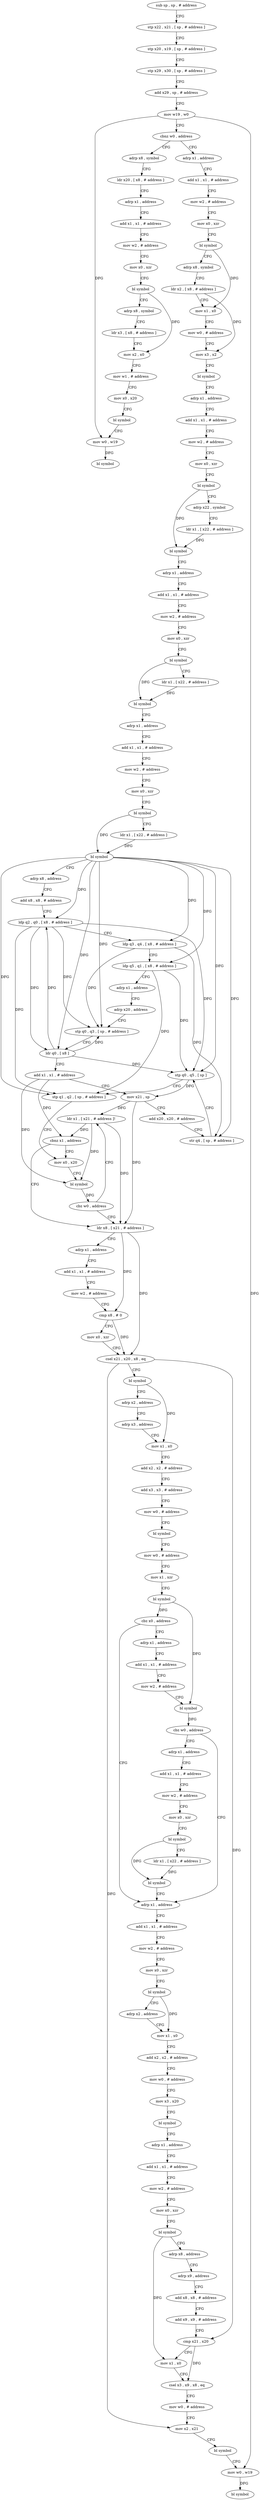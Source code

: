 digraph "func" {
"4200556" [label = "sub sp , sp , # address" ]
"4200560" [label = "stp x22 , x21 , [ sp , # address ]" ]
"4200564" [label = "stp x20 , x19 , [ sp , # address ]" ]
"4200568" [label = "stp x29 , x30 , [ sp , # address ]" ]
"4200572" [label = "add x29 , sp , # address" ]
"4200576" [label = "mov w19 , w0" ]
"4200580" [label = "cbnz w0 , address" ]
"4201032" [label = "adrp x8 , symbol" ]
"4200584" [label = "adrp x1 , address" ]
"4201036" [label = "ldr x20 , [ x8 , # address ]" ]
"4201040" [label = "adrp x1 , address" ]
"4201044" [label = "add x1 , x1 , # address" ]
"4201048" [label = "mov w2 , # address" ]
"4201052" [label = "mov x0 , xzr" ]
"4201056" [label = "bl symbol" ]
"4201060" [label = "adrp x8 , symbol" ]
"4201064" [label = "ldr x3 , [ x8 , # address ]" ]
"4201068" [label = "mov x2 , x0" ]
"4201072" [label = "mov w1 , # address" ]
"4201076" [label = "mov x0 , x20" ]
"4201080" [label = "bl symbol" ]
"4201084" [label = "mov w0 , w19" ]
"4201088" [label = "bl symbol" ]
"4200588" [label = "add x1 , x1 , # address" ]
"4200592" [label = "mov w2 , # address" ]
"4200596" [label = "mov x0 , xzr" ]
"4200600" [label = "bl symbol" ]
"4200604" [label = "adrp x8 , symbol" ]
"4200608" [label = "ldr x2 , [ x8 , # address ]" ]
"4200612" [label = "mov x1 , x0" ]
"4200616" [label = "mov w0 , # address" ]
"4200620" [label = "mov x3 , x2" ]
"4200624" [label = "bl symbol" ]
"4200628" [label = "adrp x1 , address" ]
"4200632" [label = "add x1 , x1 , # address" ]
"4200636" [label = "mov w2 , # address" ]
"4200640" [label = "mov x0 , xzr" ]
"4200644" [label = "bl symbol" ]
"4200648" [label = "adrp x22 , symbol" ]
"4200652" [label = "ldr x1 , [ x22 , # address ]" ]
"4200656" [label = "bl symbol" ]
"4200660" [label = "adrp x1 , address" ]
"4200664" [label = "add x1 , x1 , # address" ]
"4200668" [label = "mov w2 , # address" ]
"4200672" [label = "mov x0 , xzr" ]
"4200676" [label = "bl symbol" ]
"4200680" [label = "ldr x1 , [ x22 , # address ]" ]
"4200684" [label = "bl symbol" ]
"4200688" [label = "adrp x1 , address" ]
"4200692" [label = "add x1 , x1 , # address" ]
"4200696" [label = "mov w2 , # address" ]
"4200700" [label = "mov x0 , xzr" ]
"4200704" [label = "bl symbol" ]
"4200708" [label = "ldr x1 , [ x22 , # address ]" ]
"4200712" [label = "bl symbol" ]
"4200716" [label = "adrp x8 , address" ]
"4200720" [label = "add x8 , x8 , # address" ]
"4200724" [label = "ldp q2 , q0 , [ x8 , # address ]" ]
"4200728" [label = "ldp q3 , q4 , [ x8 , # address ]" ]
"4200732" [label = "ldp q5 , q1 , [ x8 , # address ]" ]
"4200736" [label = "adrp x1 , address" ]
"4200740" [label = "adrp x20 , address" ]
"4200744" [label = "stp q0 , q3 , [ sp , # address ]" ]
"4200748" [label = "ldr q0 , [ x8 ]" ]
"4200752" [label = "add x1 , x1 , # address" ]
"4200756" [label = "mov x21 , sp" ]
"4200760" [label = "add x20 , x20 , # address" ]
"4200764" [label = "str q4 , [ sp , # address ]" ]
"4200768" [label = "stp q0 , q5 , [ sp ]" ]
"4200772" [label = "stp q1 , q2 , [ sp , # address ]" ]
"4200776" [label = "mov x0 , x20" ]
"4200796" [label = "ldr x8 , [ x21 , # address ]" ]
"4200800" [label = "adrp x1 , address" ]
"4200804" [label = "add x1 , x1 , # address" ]
"4200808" [label = "mov w2 , # address" ]
"4200812" [label = "cmp x8 , # 0" ]
"4200816" [label = "mov x0 , xzr" ]
"4200820" [label = "csel x21 , x20 , x8 , eq" ]
"4200824" [label = "bl symbol" ]
"4200828" [label = "adrp x2 , address" ]
"4200832" [label = "adrp x3 , address" ]
"4200836" [label = "mov x1 , x0" ]
"4200840" [label = "add x2 , x2 , # address" ]
"4200844" [label = "add x3 , x3 , # address" ]
"4200848" [label = "mov w0 , # address" ]
"4200852" [label = "bl symbol" ]
"4200856" [label = "mov w0 , # address" ]
"4200860" [label = "mov x1 , xzr" ]
"4200864" [label = "bl symbol" ]
"4200868" [label = "cbz x0 , address" ]
"4200920" [label = "adrp x1 , address" ]
"4200872" [label = "adrp x1 , address" ]
"4200788" [label = "ldr x1 , [ x21 , # address ]!" ]
"4200792" [label = "cbnz x1 , address" ]
"4200924" [label = "add x1 , x1 , # address" ]
"4200928" [label = "mov w2 , # address" ]
"4200932" [label = "mov x0 , xzr" ]
"4200936" [label = "bl symbol" ]
"4200940" [label = "adrp x2 , address" ]
"4200944" [label = "mov x1 , x0" ]
"4200948" [label = "add x2 , x2 , # address" ]
"4200952" [label = "mov w0 , # address" ]
"4200956" [label = "mov x3 , x20" ]
"4200960" [label = "bl symbol" ]
"4200964" [label = "adrp x1 , address" ]
"4200968" [label = "add x1 , x1 , # address" ]
"4200972" [label = "mov w2 , # address" ]
"4200976" [label = "mov x0 , xzr" ]
"4200980" [label = "bl symbol" ]
"4200984" [label = "adrp x8 , address" ]
"4200988" [label = "adrp x9 , address" ]
"4200992" [label = "add x8 , x8 , # address" ]
"4200996" [label = "add x9 , x9 , # address" ]
"4201000" [label = "cmp x21 , x20" ]
"4201004" [label = "mov x1 , x0" ]
"4201008" [label = "csel x3 , x9 , x8 , eq" ]
"4201012" [label = "mov w0 , # address" ]
"4201016" [label = "mov x2 , x21" ]
"4201020" [label = "bl symbol" ]
"4201024" [label = "mov w0 , w19" ]
"4201028" [label = "bl symbol" ]
"4200876" [label = "add x1 , x1 , # address" ]
"4200880" [label = "mov w2 , # address" ]
"4200884" [label = "bl symbol" ]
"4200888" [label = "cbz w0 , address" ]
"4200892" [label = "adrp x1 , address" ]
"4200780" [label = "bl symbol" ]
"4200784" [label = "cbz w0 , address" ]
"4200896" [label = "add x1 , x1 , # address" ]
"4200900" [label = "mov w2 , # address" ]
"4200904" [label = "mov x0 , xzr" ]
"4200908" [label = "bl symbol" ]
"4200912" [label = "ldr x1 , [ x22 , # address ]" ]
"4200916" [label = "bl symbol" ]
"4200556" -> "4200560" [ label = "CFG" ]
"4200560" -> "4200564" [ label = "CFG" ]
"4200564" -> "4200568" [ label = "CFG" ]
"4200568" -> "4200572" [ label = "CFG" ]
"4200572" -> "4200576" [ label = "CFG" ]
"4200576" -> "4200580" [ label = "CFG" ]
"4200576" -> "4201084" [ label = "DFG" ]
"4200576" -> "4201024" [ label = "DFG" ]
"4200580" -> "4201032" [ label = "CFG" ]
"4200580" -> "4200584" [ label = "CFG" ]
"4201032" -> "4201036" [ label = "CFG" ]
"4200584" -> "4200588" [ label = "CFG" ]
"4201036" -> "4201040" [ label = "CFG" ]
"4201040" -> "4201044" [ label = "CFG" ]
"4201044" -> "4201048" [ label = "CFG" ]
"4201048" -> "4201052" [ label = "CFG" ]
"4201052" -> "4201056" [ label = "CFG" ]
"4201056" -> "4201060" [ label = "CFG" ]
"4201056" -> "4201068" [ label = "DFG" ]
"4201060" -> "4201064" [ label = "CFG" ]
"4201064" -> "4201068" [ label = "CFG" ]
"4201068" -> "4201072" [ label = "CFG" ]
"4201072" -> "4201076" [ label = "CFG" ]
"4201076" -> "4201080" [ label = "CFG" ]
"4201080" -> "4201084" [ label = "CFG" ]
"4201084" -> "4201088" [ label = "DFG" ]
"4200588" -> "4200592" [ label = "CFG" ]
"4200592" -> "4200596" [ label = "CFG" ]
"4200596" -> "4200600" [ label = "CFG" ]
"4200600" -> "4200604" [ label = "CFG" ]
"4200600" -> "4200612" [ label = "DFG" ]
"4200604" -> "4200608" [ label = "CFG" ]
"4200608" -> "4200612" [ label = "CFG" ]
"4200608" -> "4200620" [ label = "DFG" ]
"4200612" -> "4200616" [ label = "CFG" ]
"4200616" -> "4200620" [ label = "CFG" ]
"4200620" -> "4200624" [ label = "CFG" ]
"4200624" -> "4200628" [ label = "CFG" ]
"4200628" -> "4200632" [ label = "CFG" ]
"4200632" -> "4200636" [ label = "CFG" ]
"4200636" -> "4200640" [ label = "CFG" ]
"4200640" -> "4200644" [ label = "CFG" ]
"4200644" -> "4200648" [ label = "CFG" ]
"4200644" -> "4200656" [ label = "DFG" ]
"4200648" -> "4200652" [ label = "CFG" ]
"4200652" -> "4200656" [ label = "DFG" ]
"4200656" -> "4200660" [ label = "CFG" ]
"4200660" -> "4200664" [ label = "CFG" ]
"4200664" -> "4200668" [ label = "CFG" ]
"4200668" -> "4200672" [ label = "CFG" ]
"4200672" -> "4200676" [ label = "CFG" ]
"4200676" -> "4200680" [ label = "CFG" ]
"4200676" -> "4200684" [ label = "DFG" ]
"4200680" -> "4200684" [ label = "DFG" ]
"4200684" -> "4200688" [ label = "CFG" ]
"4200688" -> "4200692" [ label = "CFG" ]
"4200692" -> "4200696" [ label = "CFG" ]
"4200696" -> "4200700" [ label = "CFG" ]
"4200700" -> "4200704" [ label = "CFG" ]
"4200704" -> "4200708" [ label = "CFG" ]
"4200704" -> "4200712" [ label = "DFG" ]
"4200708" -> "4200712" [ label = "DFG" ]
"4200712" -> "4200716" [ label = "CFG" ]
"4200712" -> "4200724" [ label = "DFG" ]
"4200712" -> "4200744" [ label = "DFG" ]
"4200712" -> "4200748" [ label = "DFG" ]
"4200712" -> "4200768" [ label = "DFG" ]
"4200712" -> "4200732" [ label = "DFG" ]
"4200712" -> "4200772" [ label = "DFG" ]
"4200712" -> "4200728" [ label = "DFG" ]
"4200712" -> "4200764" [ label = "DFG" ]
"4200716" -> "4200720" [ label = "CFG" ]
"4200720" -> "4200724" [ label = "CFG" ]
"4200724" -> "4200728" [ label = "CFG" ]
"4200724" -> "4200744" [ label = "DFG" ]
"4200724" -> "4200748" [ label = "DFG" ]
"4200724" -> "4200768" [ label = "DFG" ]
"4200724" -> "4200772" [ label = "DFG" ]
"4200728" -> "4200732" [ label = "CFG" ]
"4200728" -> "4200744" [ label = "DFG" ]
"4200728" -> "4200764" [ label = "DFG" ]
"4200732" -> "4200736" [ label = "CFG" ]
"4200732" -> "4200768" [ label = "DFG" ]
"4200732" -> "4200772" [ label = "DFG" ]
"4200736" -> "4200740" [ label = "CFG" ]
"4200740" -> "4200744" [ label = "CFG" ]
"4200744" -> "4200748" [ label = "CFG" ]
"4200748" -> "4200752" [ label = "CFG" ]
"4200748" -> "4200724" [ label = "DFG" ]
"4200748" -> "4200744" [ label = "DFG" ]
"4200748" -> "4200768" [ label = "DFG" ]
"4200752" -> "4200756" [ label = "CFG" ]
"4200752" -> "4200780" [ label = "DFG" ]
"4200752" -> "4200792" [ label = "DFG" ]
"4200756" -> "4200760" [ label = "CFG" ]
"4200756" -> "4200796" [ label = "DFG" ]
"4200756" -> "4200788" [ label = "DFG" ]
"4200760" -> "4200764" [ label = "CFG" ]
"4200764" -> "4200768" [ label = "CFG" ]
"4200768" -> "4200772" [ label = "CFG" ]
"4200768" -> "4200756" [ label = "DFG" ]
"4200772" -> "4200776" [ label = "CFG" ]
"4200776" -> "4200780" [ label = "CFG" ]
"4200796" -> "4200800" [ label = "CFG" ]
"4200796" -> "4200812" [ label = "DFG" ]
"4200796" -> "4200820" [ label = "DFG" ]
"4200800" -> "4200804" [ label = "CFG" ]
"4200804" -> "4200808" [ label = "CFG" ]
"4200808" -> "4200812" [ label = "CFG" ]
"4200812" -> "4200816" [ label = "CFG" ]
"4200812" -> "4200820" [ label = "DFG" ]
"4200816" -> "4200820" [ label = "CFG" ]
"4200820" -> "4200824" [ label = "CFG" ]
"4200820" -> "4201000" [ label = "DFG" ]
"4200820" -> "4201016" [ label = "DFG" ]
"4200824" -> "4200828" [ label = "CFG" ]
"4200824" -> "4200836" [ label = "DFG" ]
"4200828" -> "4200832" [ label = "CFG" ]
"4200832" -> "4200836" [ label = "CFG" ]
"4200836" -> "4200840" [ label = "CFG" ]
"4200840" -> "4200844" [ label = "CFG" ]
"4200844" -> "4200848" [ label = "CFG" ]
"4200848" -> "4200852" [ label = "CFG" ]
"4200852" -> "4200856" [ label = "CFG" ]
"4200856" -> "4200860" [ label = "CFG" ]
"4200860" -> "4200864" [ label = "CFG" ]
"4200864" -> "4200868" [ label = "DFG" ]
"4200864" -> "4200884" [ label = "DFG" ]
"4200868" -> "4200920" [ label = "CFG" ]
"4200868" -> "4200872" [ label = "CFG" ]
"4200920" -> "4200924" [ label = "CFG" ]
"4200872" -> "4200876" [ label = "CFG" ]
"4200788" -> "4200792" [ label = "DFG" ]
"4200788" -> "4200780" [ label = "DFG" ]
"4200788" -> "4200796" [ label = "DFG" ]
"4200792" -> "4200776" [ label = "CFG" ]
"4200792" -> "4200796" [ label = "CFG" ]
"4200924" -> "4200928" [ label = "CFG" ]
"4200928" -> "4200932" [ label = "CFG" ]
"4200932" -> "4200936" [ label = "CFG" ]
"4200936" -> "4200940" [ label = "CFG" ]
"4200936" -> "4200944" [ label = "DFG" ]
"4200940" -> "4200944" [ label = "CFG" ]
"4200944" -> "4200948" [ label = "CFG" ]
"4200948" -> "4200952" [ label = "CFG" ]
"4200952" -> "4200956" [ label = "CFG" ]
"4200956" -> "4200960" [ label = "CFG" ]
"4200960" -> "4200964" [ label = "CFG" ]
"4200964" -> "4200968" [ label = "CFG" ]
"4200968" -> "4200972" [ label = "CFG" ]
"4200972" -> "4200976" [ label = "CFG" ]
"4200976" -> "4200980" [ label = "CFG" ]
"4200980" -> "4200984" [ label = "CFG" ]
"4200980" -> "4201004" [ label = "DFG" ]
"4200984" -> "4200988" [ label = "CFG" ]
"4200988" -> "4200992" [ label = "CFG" ]
"4200992" -> "4200996" [ label = "CFG" ]
"4200996" -> "4201000" [ label = "CFG" ]
"4201000" -> "4201004" [ label = "CFG" ]
"4201000" -> "4201008" [ label = "DFG" ]
"4201004" -> "4201008" [ label = "CFG" ]
"4201008" -> "4201012" [ label = "CFG" ]
"4201012" -> "4201016" [ label = "CFG" ]
"4201016" -> "4201020" [ label = "CFG" ]
"4201020" -> "4201024" [ label = "CFG" ]
"4201024" -> "4201028" [ label = "DFG" ]
"4200876" -> "4200880" [ label = "CFG" ]
"4200880" -> "4200884" [ label = "CFG" ]
"4200884" -> "4200888" [ label = "DFG" ]
"4200888" -> "4200920" [ label = "CFG" ]
"4200888" -> "4200892" [ label = "CFG" ]
"4200892" -> "4200896" [ label = "CFG" ]
"4200780" -> "4200784" [ label = "DFG" ]
"4200784" -> "4200796" [ label = "CFG" ]
"4200784" -> "4200788" [ label = "CFG" ]
"4200896" -> "4200900" [ label = "CFG" ]
"4200900" -> "4200904" [ label = "CFG" ]
"4200904" -> "4200908" [ label = "CFG" ]
"4200908" -> "4200912" [ label = "CFG" ]
"4200908" -> "4200916" [ label = "DFG" ]
"4200912" -> "4200916" [ label = "DFG" ]
"4200916" -> "4200920" [ label = "CFG" ]
}
